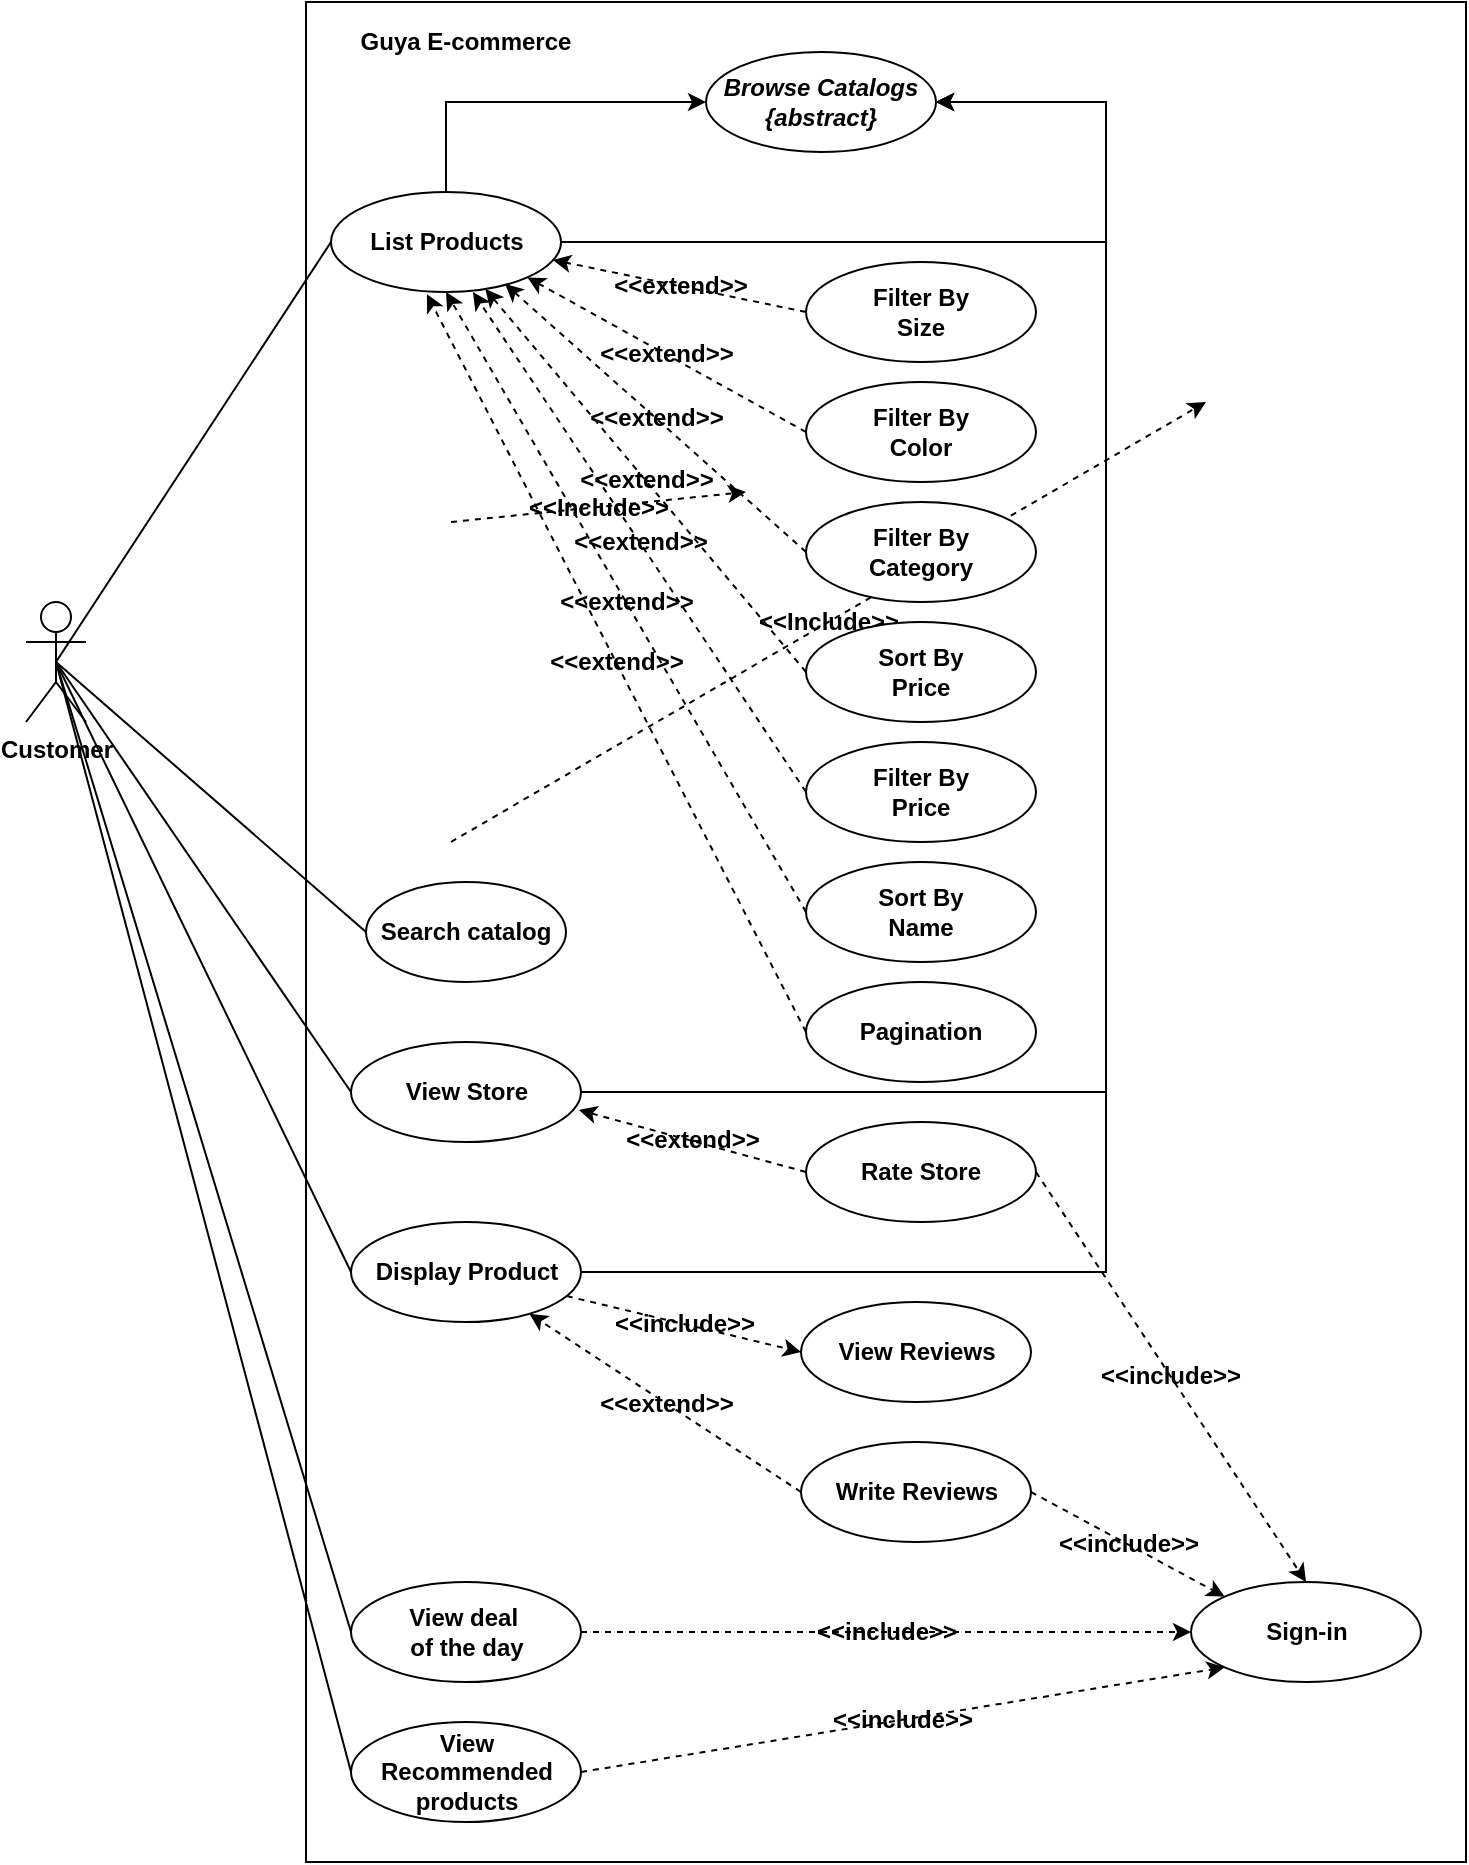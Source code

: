 <mxfile version="12.4.2" type="device" pages="1"><diagram id="7uWTWw2YJ3zppAtSbaZJ" name="Page-1"><mxGraphModel dx="1306" dy="1620" grid="1" gridSize="10" guides="1" tooltips="1" connect="1" arrows="1" fold="1" page="1" pageScale="1" pageWidth="850" pageHeight="1100" math="0" shadow="0"><root><mxCell id="0"/><mxCell id="1" parent="0"/><mxCell id="QW1BiZ9PKakk-M5udu0X-1" value="Customer" style="shape=umlActor;verticalLabelPosition=bottom;labelBackgroundColor=#ffffff;verticalAlign=top;html=1;outlineConnect=0;fontStyle=1" vertex="1" parent="1"><mxGeometry x="100" y="-370" width="30" height="60" as="geometry"/></mxCell><mxCell id="QW1BiZ9PKakk-M5udu0X-2" value="" style="rounded=0;whiteSpace=wrap;html=1;" vertex="1" parent="1"><mxGeometry x="240" y="-670" width="580" height="930" as="geometry"/></mxCell><mxCell id="QW1BiZ9PKakk-M5udu0X-3" value="Guya E-commerce" style="text;html=1;strokeColor=none;fillColor=none;align=center;verticalAlign=middle;whiteSpace=wrap;rounded=0;fontStyle=1" vertex="1" parent="1"><mxGeometry x="260" y="-660" width="120" height="20" as="geometry"/></mxCell><mxCell id="QW1BiZ9PKakk-M5udu0X-4" value="Browse Catalogs&lt;br style=&quot;&quot;&gt;&lt;span style=&quot;&quot;&gt;{abstract}&lt;/span&gt;" style="ellipse;whiteSpace=wrap;html=1;fontStyle=3;align=center;horizontal=1;labelBackgroundColor=none;labelBorderColor=none;shadow=0;" vertex="1" parent="1"><mxGeometry x="440" y="-645" width="115" height="50" as="geometry"/></mxCell><mxCell id="QW1BiZ9PKakk-M5udu0X-65" style="edgeStyle=orthogonalEdgeStyle;rounded=0;orthogonalLoop=1;jettySize=auto;html=1;exitX=1;exitY=0.5;exitDx=0;exitDy=0;entryX=1;entryY=0.5;entryDx=0;entryDy=0;" edge="1" parent="1" source="QW1BiZ9PKakk-M5udu0X-6" target="QW1BiZ9PKakk-M5udu0X-4"><mxGeometry relative="1" as="geometry"><Array as="points"><mxPoint x="640" y="-35"/><mxPoint x="640" y="-620"/></Array></mxGeometry></mxCell><mxCell id="QW1BiZ9PKakk-M5udu0X-6" value="Display Product" style="ellipse;whiteSpace=wrap;html=1;fontStyle=1;align=center;horizontal=1;labelBackgroundColor=none;labelBorderColor=none;shadow=0;" vertex="1" parent="1"><mxGeometry x="262.5" y="-60" width="115" height="50" as="geometry"/></mxCell><mxCell id="QW1BiZ9PKakk-M5udu0X-43" value="View Reviews" style="ellipse;whiteSpace=wrap;html=1;fontStyle=1;align=center;horizontal=1;labelBackgroundColor=none;labelBorderColor=none;shadow=0;" vertex="1" parent="1"><mxGeometry x="487.5" y="-20" width="115" height="50" as="geometry"/></mxCell><mxCell id="QW1BiZ9PKakk-M5udu0X-45" value="Write Reviews" style="ellipse;whiteSpace=wrap;html=1;fontStyle=1;align=center;horizontal=1;labelBackgroundColor=none;labelBorderColor=none;shadow=0;" vertex="1" parent="1"><mxGeometry x="487.5" y="50" width="115" height="50" as="geometry"/></mxCell><mxCell id="QW1BiZ9PKakk-M5udu0X-72" value="Sign-in" style="ellipse;whiteSpace=wrap;html=1;fontStyle=1;align=center;horizontal=1;labelBackgroundColor=none;labelBorderColor=none;shadow=0;" vertex="1" parent="1"><mxGeometry x="682.5" y="120" width="115" height="50" as="geometry"/></mxCell><mxCell id="QW1BiZ9PKakk-M5udu0X-59" style="edgeStyle=orthogonalEdgeStyle;rounded=0;orthogonalLoop=1;jettySize=auto;html=1;exitX=1;exitY=0.5;exitDx=0;exitDy=0;entryX=1;entryY=0.5;entryDx=0;entryDy=0;" edge="1" parent="1" source="QW1BiZ9PKakk-M5udu0X-8" target="QW1BiZ9PKakk-M5udu0X-4"><mxGeometry relative="1" as="geometry"><Array as="points"><mxPoint x="640" y="-550"/><mxPoint x="640" y="-620"/><mxPoint x="555" y="-620"/></Array></mxGeometry></mxCell><mxCell id="QW1BiZ9PKakk-M5udu0X-66" style="edgeStyle=orthogonalEdgeStyle;rounded=0;orthogonalLoop=1;jettySize=auto;html=1;exitX=0.5;exitY=0;exitDx=0;exitDy=0;entryX=0;entryY=0.5;entryDx=0;entryDy=0;" edge="1" parent="1" source="QW1BiZ9PKakk-M5udu0X-8" target="QW1BiZ9PKakk-M5udu0X-4"><mxGeometry relative="1" as="geometry"/></mxCell><mxCell id="QW1BiZ9PKakk-M5udu0X-8" value="List Products" style="ellipse;whiteSpace=wrap;html=1;fontStyle=1;align=center;horizontal=1;labelBackgroundColor=none;labelBorderColor=none;shadow=0;" vertex="1" parent="1"><mxGeometry x="252.5" y="-575" width="115" height="50" as="geometry"/></mxCell><mxCell id="QW1BiZ9PKakk-M5udu0X-61" style="edgeStyle=orthogonalEdgeStyle;rounded=0;orthogonalLoop=1;jettySize=auto;html=1;exitX=1;exitY=0.5;exitDx=0;exitDy=0;entryX=1;entryY=0.5;entryDx=0;entryDy=0;" edge="1" parent="1" source="QW1BiZ9PKakk-M5udu0X-39" target="QW1BiZ9PKakk-M5udu0X-4"><mxGeometry relative="1" as="geometry"><Array as="points"><mxPoint x="640" y="-125"/><mxPoint x="640" y="-620"/></Array></mxGeometry></mxCell><mxCell id="QW1BiZ9PKakk-M5udu0X-39" value="View Store" style="ellipse;whiteSpace=wrap;html=1;fontStyle=1;align=center;horizontal=1;labelBackgroundColor=none;labelBorderColor=none;shadow=0;" vertex="1" parent="1"><mxGeometry x="262.5" y="-150" width="115" height="50" as="geometry"/></mxCell><mxCell id="QW1BiZ9PKakk-M5udu0X-53" value="View Recommended&lt;br&gt;products" style="ellipse;whiteSpace=wrap;html=1;fontStyle=1;align=center;horizontal=1;labelBackgroundColor=none;labelBorderColor=none;shadow=0;" vertex="1" parent="1"><mxGeometry x="262.5" y="190" width="115" height="50" as="geometry"/></mxCell><mxCell id="QW1BiZ9PKakk-M5udu0X-55" value="View deal&amp;nbsp;&lt;br&gt;of the day" style="ellipse;whiteSpace=wrap;html=1;fontStyle=1;align=center;horizontal=1;labelBackgroundColor=none;labelBorderColor=none;shadow=0;" vertex="1" parent="1"><mxGeometry x="262.5" y="120" width="115" height="50" as="geometry"/></mxCell><mxCell id="QW1BiZ9PKakk-M5udu0X-47" value="Rate Store" style="ellipse;whiteSpace=wrap;html=1;fontStyle=1;align=center;horizontal=1;labelBackgroundColor=none;labelBorderColor=none;shadow=0;" vertex="1" parent="1"><mxGeometry x="490" y="-110" width="115" height="50" as="geometry"/></mxCell><mxCell id="QW1BiZ9PKakk-M5udu0X-15" value="" style="endArrow=none;html=1;entryX=0;entryY=0.5;entryDx=0;entryDy=0;exitX=0.5;exitY=0.5;exitDx=0;exitDy=0;exitPerimeter=0;" edge="1" parent="1" source="QW1BiZ9PKakk-M5udu0X-1" target="QW1BiZ9PKakk-M5udu0X-8"><mxGeometry width="50" height="50" relative="1" as="geometry"><mxPoint x="145" y="-610" as="sourcePoint"/><mxPoint x="262.5" y="-635" as="targetPoint"/></mxGeometry></mxCell><mxCell id="QW1BiZ9PKakk-M5udu0X-16" value="&amp;lt;&amp;lt;Include&amp;gt;&amp;gt;" style="html=1;verticalAlign=middle;fontSize=12;fontStyle=1;fillColor=#ffffff;labelBackgroundColor=none;labelBorderColor=none;exitX=0.5;exitY=1;exitDx=0;exitDy=0;dashed=1;entryX=0.5;entryY=0;entryDx=0;entryDy=0;" edge="1" parent="1" target="QW1BiZ9PKakk-M5udu0X-13"><mxGeometry relative="1" as="geometry"><mxPoint x="312.5" y="-250" as="sourcePoint"/><mxPoint x="690" y="-470" as="targetPoint"/><Array as="points"/></mxGeometry></mxCell><mxCell id="QW1BiZ9PKakk-M5udu0X-20" value="&amp;lt;&amp;lt;Include&amp;gt;&amp;gt;" style="html=1;verticalAlign=middle;fontSize=12;fontStyle=1;fillColor=#ffffff;labelBackgroundColor=none;labelBorderColor=none;dashed=1;entryX=0.5;entryY=0;entryDx=0;entryDy=0;exitX=0.5;exitY=1;exitDx=0;exitDy=0;" edge="1" parent="1" target="QW1BiZ9PKakk-M5udu0X-19"><mxGeometry relative="1" as="geometry"><mxPoint x="312.5" y="-410" as="sourcePoint"/><mxPoint x="460" y="-425" as="targetPoint"/><Array as="points"/></mxGeometry></mxCell><mxCell id="QW1BiZ9PKakk-M5udu0X-25" value="Pagination" style="ellipse;whiteSpace=wrap;html=1;fontStyle=1" vertex="1" parent="1"><mxGeometry x="490" y="-180" width="115" height="50" as="geometry"/></mxCell><mxCell id="QW1BiZ9PKakk-M5udu0X-26" value="Sort By&lt;br&gt;Name" style="ellipse;whiteSpace=wrap;html=1;fontStyle=1" vertex="1" parent="1"><mxGeometry x="490" y="-240" width="115" height="50" as="geometry"/></mxCell><mxCell id="QW1BiZ9PKakk-M5udu0X-27" value="Sort By&lt;br&gt;Price" style="ellipse;whiteSpace=wrap;html=1;fontStyle=1;labelBackgroundColor=none;labelBorderColor=none;" vertex="1" parent="1"><mxGeometry x="490" y="-360" width="115" height="50" as="geometry"/></mxCell><mxCell id="QW1BiZ9PKakk-M5udu0X-28" value="Filter By&lt;br&gt;Color" style="ellipse;whiteSpace=wrap;html=1;fontStyle=1;labelBackgroundColor=none;labelBorderColor=none;" vertex="1" parent="1"><mxGeometry x="490" y="-480" width="115" height="50" as="geometry"/></mxCell><mxCell id="QW1BiZ9PKakk-M5udu0X-29" value="Filter By&lt;br&gt;Size" style="ellipse;whiteSpace=wrap;html=1;fontStyle=1" vertex="1" parent="1"><mxGeometry x="490" y="-540" width="115" height="50" as="geometry"/></mxCell><mxCell id="QW1BiZ9PKakk-M5udu0X-30" value="Filter By&lt;br&gt;Category" style="ellipse;whiteSpace=wrap;html=1;fontStyle=1" vertex="1" parent="1"><mxGeometry x="490" y="-420" width="115" height="50" as="geometry"/></mxCell><mxCell id="QW1BiZ9PKakk-M5udu0X-31" value="Filter By&lt;br&gt;Price" style="ellipse;whiteSpace=wrap;html=1;fontStyle=1" vertex="1" parent="1"><mxGeometry x="490" y="-300" width="115" height="50" as="geometry"/></mxCell><mxCell id="QW1BiZ9PKakk-M5udu0X-32" value="&amp;lt;&amp;lt;extend&amp;gt;&amp;gt;" style="html=1;verticalAlign=middle;fontSize=12;fontStyle=1;fillColor=#ffffff;labelBackgroundColor=none;labelBorderColor=none;exitX=0;exitY=0.5;exitDx=0;exitDy=0;dashed=1;entryX=0.617;entryY=1;entryDx=0;entryDy=0;entryPerimeter=0;" edge="1" parent="1" source="QW1BiZ9PKakk-M5udu0X-31" target="QW1BiZ9PKakk-M5udu0X-8"><mxGeometry relative="1" as="geometry"><mxPoint x="1174.045" y="591" as="sourcePoint"/><mxPoint x="810" y="-570" as="targetPoint"/><Array as="points"/></mxGeometry></mxCell><mxCell id="QW1BiZ9PKakk-M5udu0X-33" value="&amp;lt;&amp;lt;extend&amp;gt;&amp;gt;" style="html=1;verticalAlign=middle;exitX=0;exitY=0.5;exitDx=0;exitDy=0;fontSize=12;fontStyle=1;fillColor=#ffffff;labelBackgroundColor=none;labelBorderColor=none;dashed=1;entryX=0.757;entryY=0.92;entryDx=0;entryDy=0;entryPerimeter=0;" edge="1" parent="1" source="QW1BiZ9PKakk-M5udu0X-30" target="QW1BiZ9PKakk-M5udu0X-8"><mxGeometry relative="1" as="geometry"><mxPoint x="1402.5" y="185" as="sourcePoint"/><mxPoint x="1002" y="-550" as="targetPoint"/><Array as="points"/></mxGeometry></mxCell><mxCell id="QW1BiZ9PKakk-M5udu0X-34" value="&amp;lt;&amp;lt;extend&amp;gt;&amp;gt;" style="html=1;verticalAlign=middle;fontSize=12;fontStyle=1;fillColor=#ffffff;labelBackgroundColor=none;labelBorderColor=none;exitX=0;exitY=0.5;exitDx=0;exitDy=0;dashed=1;entryX=0.965;entryY=0.68;entryDx=0;entryDy=0;entryPerimeter=0;" edge="1" parent="1" source="QW1BiZ9PKakk-M5udu0X-29" target="QW1BiZ9PKakk-M5udu0X-8"><mxGeometry relative="1" as="geometry"><mxPoint x="1257.786" y="670.0" as="sourcePoint"/><mxPoint x="390" y="-380" as="targetPoint"/><Array as="points"/></mxGeometry></mxCell><mxCell id="QW1BiZ9PKakk-M5udu0X-35" value="&amp;lt;&amp;lt;extend&amp;gt;&amp;gt;" style="html=1;verticalAlign=middle;fontSize=12;fontStyle=1;fillColor=#ffffff;labelBackgroundColor=none;labelBorderColor=none;exitX=0;exitY=0.5;exitDx=0;exitDy=0;dashed=1;entryX=1;entryY=1;entryDx=0;entryDy=0;" edge="1" parent="1" source="QW1BiZ9PKakk-M5udu0X-28" target="QW1BiZ9PKakk-M5udu0X-8"><mxGeometry relative="1" as="geometry"><mxPoint x="1322.377" y="620.61" as="sourcePoint"/><mxPoint x="890" y="-510" as="targetPoint"/><Array as="points"/></mxGeometry></mxCell><mxCell id="QW1BiZ9PKakk-M5udu0X-36" value="&amp;lt;&amp;lt;extend&amp;gt;&amp;gt;" style="html=1;verticalAlign=middle;fontSize=12;fontStyle=1;fillColor=#ffffff;labelBackgroundColor=none;labelBorderColor=none;exitX=0;exitY=0.5;exitDx=0;exitDy=0;dashed=1;" edge="1" parent="1" source="QW1BiZ9PKakk-M5udu0X-27" target="QW1BiZ9PKakk-M5udu0X-8"><mxGeometry relative="1" as="geometry"><mxPoint x="1421.758" y="671.683" as="sourcePoint"/><mxPoint x="270" y="-355" as="targetPoint"/><Array as="points"/></mxGeometry></mxCell><mxCell id="QW1BiZ9PKakk-M5udu0X-37" value="&amp;lt;&amp;lt;extend&amp;gt;&amp;gt;" style="html=1;verticalAlign=middle;fontSize=12;fontStyle=1;fillColor=#ffffff;labelBackgroundColor=none;labelBorderColor=none;exitX=0;exitY=0.5;exitDx=0;exitDy=0;dashed=1;entryX=0.5;entryY=1;entryDx=0;entryDy=0;" edge="1" parent="1" source="QW1BiZ9PKakk-M5udu0X-26" target="QW1BiZ9PKakk-M5udu0X-8"><mxGeometry relative="1" as="geometry"><mxPoint x="1441.519" y="607.245" as="sourcePoint"/><mxPoint x="660" y="-259" as="targetPoint"/><Array as="points"/></mxGeometry></mxCell><mxCell id="QW1BiZ9PKakk-M5udu0X-38" value="&amp;lt;&amp;lt;extend&amp;gt;&amp;gt;" style="html=1;verticalAlign=middle;fontSize=12;fontStyle=1;fillColor=#ffffff;labelBackgroundColor=none;labelBorderColor=none;exitX=0;exitY=0.5;exitDx=0;exitDy=0;dashed=1;entryX=0.417;entryY=1.02;entryDx=0;entryDy=0;entryPerimeter=0;" edge="1" parent="1" source="QW1BiZ9PKakk-M5udu0X-25" target="QW1BiZ9PKakk-M5udu0X-8"><mxGeometry relative="1" as="geometry"><mxPoint x="1547.019" y="567.245" as="sourcePoint"/><mxPoint x="900" y="-570" as="targetPoint"/><Array as="points"/></mxGeometry></mxCell><mxCell id="QW1BiZ9PKakk-M5udu0X-49" value="&amp;lt;&amp;lt;extend&amp;gt;&amp;gt;" style="html=1;verticalAlign=middle;entryX=0.991;entryY=0.68;entryDx=0;entryDy=0;fontSize=12;fontStyle=1;fillColor=#ffffff;labelBackgroundColor=none;labelBorderColor=none;exitX=0;exitY=0.5;exitDx=0;exitDy=0;dashed=1;entryPerimeter=0;" edge="1" parent="1" source="QW1BiZ9PKakk-M5udu0X-47" target="QW1BiZ9PKakk-M5udu0X-39"><mxGeometry relative="1" as="geometry"><mxPoint x="377.32" y="-230" as="sourcePoint"/><mxPoint x="242.675" y="-133.678" as="targetPoint"/><Array as="points"/></mxGeometry></mxCell><mxCell id="QW1BiZ9PKakk-M5udu0X-50" value="&amp;lt;&amp;lt;include&amp;gt;&amp;gt;" style="html=1;verticalAlign=middle;entryX=0;entryY=0.5;entryDx=0;entryDy=0;fontSize=12;fontStyle=1;fillColor=#ffffff;labelBackgroundColor=none;labelBorderColor=none;dashed=1;" edge="1" parent="1" source="QW1BiZ9PKakk-M5udu0X-6" target="QW1BiZ9PKakk-M5udu0X-43"><mxGeometry relative="1" as="geometry"><mxPoint x="440" y="-485" as="sourcePoint"/><mxPoint x="375" y="-435" as="targetPoint"/><Array as="points"/></mxGeometry></mxCell><mxCell id="QW1BiZ9PKakk-M5udu0X-51" value="&amp;lt;&amp;lt;extend&amp;gt;&amp;gt;" style="html=1;verticalAlign=middle;fontSize=12;fontStyle=1;fillColor=#ffffff;labelBackgroundColor=none;labelBorderColor=none;exitX=0;exitY=0.5;exitDx=0;exitDy=0;dashed=1;" edge="1" parent="1" source="QW1BiZ9PKakk-M5udu0X-45" target="QW1BiZ9PKakk-M5udu0X-6"><mxGeometry relative="1" as="geometry"><mxPoint x="440" y="-485" as="sourcePoint"/><mxPoint x="375" y="-435" as="targetPoint"/><Array as="points"/></mxGeometry></mxCell><mxCell id="QW1BiZ9PKakk-M5udu0X-63" value="Search catalog" style="ellipse;whiteSpace=wrap;html=1;fontStyle=1;labelBackgroundColor=none;labelBorderColor=none;" vertex="1" parent="1"><mxGeometry x="270" y="-230" width="100" height="50" as="geometry"/></mxCell><mxCell id="QW1BiZ9PKakk-M5udu0X-68" style="edgeStyle=none;orthogonalLoop=1;jettySize=auto;html=1;exitX=0.5;exitY=0.5;exitDx=0;exitDy=0;exitPerimeter=0;entryX=0;entryY=0.5;entryDx=0;entryDy=0;endArrow=none;" edge="1" parent="1" source="QW1BiZ9PKakk-M5udu0X-1" target="QW1BiZ9PKakk-M5udu0X-39"><mxGeometry relative="1" as="geometry"/></mxCell><mxCell id="QW1BiZ9PKakk-M5udu0X-67" style="edgeStyle=none;orthogonalLoop=1;jettySize=auto;html=1;exitX=0.5;exitY=0.5;exitDx=0;exitDy=0;exitPerimeter=0;entryX=0;entryY=0.5;entryDx=0;entryDy=0;endArrow=none;" edge="1" parent="1" source="QW1BiZ9PKakk-M5udu0X-1" target="QW1BiZ9PKakk-M5udu0X-63"><mxGeometry relative="1" as="geometry"/></mxCell><mxCell id="QW1BiZ9PKakk-M5udu0X-69" style="edgeStyle=none;orthogonalLoop=1;jettySize=auto;html=1;exitX=0.5;exitY=0.5;exitDx=0;exitDy=0;exitPerimeter=0;entryX=0;entryY=0.5;entryDx=0;entryDy=0;endArrow=none;" edge="1" parent="1" source="QW1BiZ9PKakk-M5udu0X-1" target="QW1BiZ9PKakk-M5udu0X-6"><mxGeometry relative="1" as="geometry"/></mxCell><mxCell id="QW1BiZ9PKakk-M5udu0X-70" style="edgeStyle=none;orthogonalLoop=1;jettySize=auto;html=1;exitX=0.5;exitY=0.5;exitDx=0;exitDy=0;exitPerimeter=0;entryX=0;entryY=0.5;entryDx=0;entryDy=0;endArrow=none;" edge="1" parent="1" source="QW1BiZ9PKakk-M5udu0X-1" target="QW1BiZ9PKakk-M5udu0X-55"><mxGeometry relative="1" as="geometry"/></mxCell><mxCell id="QW1BiZ9PKakk-M5udu0X-71" style="edgeStyle=none;orthogonalLoop=1;jettySize=auto;html=1;exitX=0.5;exitY=0.5;exitDx=0;exitDy=0;exitPerimeter=0;entryX=0;entryY=0.5;entryDx=0;entryDy=0;endArrow=none;" edge="1" parent="1" source="QW1BiZ9PKakk-M5udu0X-1" target="QW1BiZ9PKakk-M5udu0X-53"><mxGeometry relative="1" as="geometry"/></mxCell><mxCell id="QW1BiZ9PKakk-M5udu0X-74" value="&amp;lt;&amp;lt;include&amp;gt;&amp;gt;" style="html=1;verticalAlign=middle;entryX=0;entryY=0.5;entryDx=0;entryDy=0;fontSize=12;fontStyle=1;fillColor=#ffffff;labelBackgroundColor=none;labelBorderColor=none;dashed=1;exitX=1;exitY=0.5;exitDx=0;exitDy=0;" edge="1" parent="1" source="QW1BiZ9PKakk-M5udu0X-55" target="QW1BiZ9PKakk-M5udu0X-72"><mxGeometry relative="1" as="geometry"><mxPoint x="380.363" y="-12.937" as="sourcePoint"/><mxPoint x="497.5" y="15" as="targetPoint"/><Array as="points"/></mxGeometry></mxCell><mxCell id="QW1BiZ9PKakk-M5udu0X-75" value="&amp;lt;&amp;lt;include&amp;gt;&amp;gt;" style="html=1;verticalAlign=middle;entryX=0;entryY=1;entryDx=0;entryDy=0;fontSize=12;fontStyle=1;fillColor=#ffffff;labelBackgroundColor=none;labelBorderColor=none;dashed=1;exitX=1;exitY=0.5;exitDx=0;exitDy=0;" edge="1" parent="1" source="QW1BiZ9PKakk-M5udu0X-53" target="QW1BiZ9PKakk-M5udu0X-72"><mxGeometry relative="1" as="geometry"><mxPoint x="387.5" y="155" as="sourcePoint"/><mxPoint x="692.5" y="155" as="targetPoint"/><Array as="points"/></mxGeometry></mxCell><mxCell id="QW1BiZ9PKakk-M5udu0X-76" value="&amp;lt;&amp;lt;include&amp;gt;&amp;gt;" style="html=1;verticalAlign=middle;entryX=0.5;entryY=0;entryDx=0;entryDy=0;fontSize=12;fontStyle=1;fillColor=#ffffff;labelBackgroundColor=none;labelBorderColor=none;dashed=1;exitX=1;exitY=0.5;exitDx=0;exitDy=0;" edge="1" parent="1" source="QW1BiZ9PKakk-M5udu0X-47" target="QW1BiZ9PKakk-M5udu0X-72"><mxGeometry relative="1" as="geometry"><mxPoint x="387.5" y="155" as="sourcePoint"/><mxPoint x="692.5" y="155" as="targetPoint"/><Array as="points"/></mxGeometry></mxCell><mxCell id="QW1BiZ9PKakk-M5udu0X-77" value="&amp;lt;&amp;lt;include&amp;gt;&amp;gt;" style="html=1;verticalAlign=middle;entryX=0;entryY=0;entryDx=0;entryDy=0;fontSize=12;fontStyle=1;fillColor=#ffffff;labelBackgroundColor=none;labelBorderColor=none;dashed=1;exitX=1;exitY=0.5;exitDx=0;exitDy=0;" edge="1" parent="1" source="QW1BiZ9PKakk-M5udu0X-45" target="QW1BiZ9PKakk-M5udu0X-72"><mxGeometry relative="1" as="geometry"><mxPoint x="615" y="-75" as="sourcePoint"/><mxPoint x="750" y="130" as="targetPoint"/><Array as="points"/></mxGeometry></mxCell></root></mxGraphModel></diagram></mxfile>